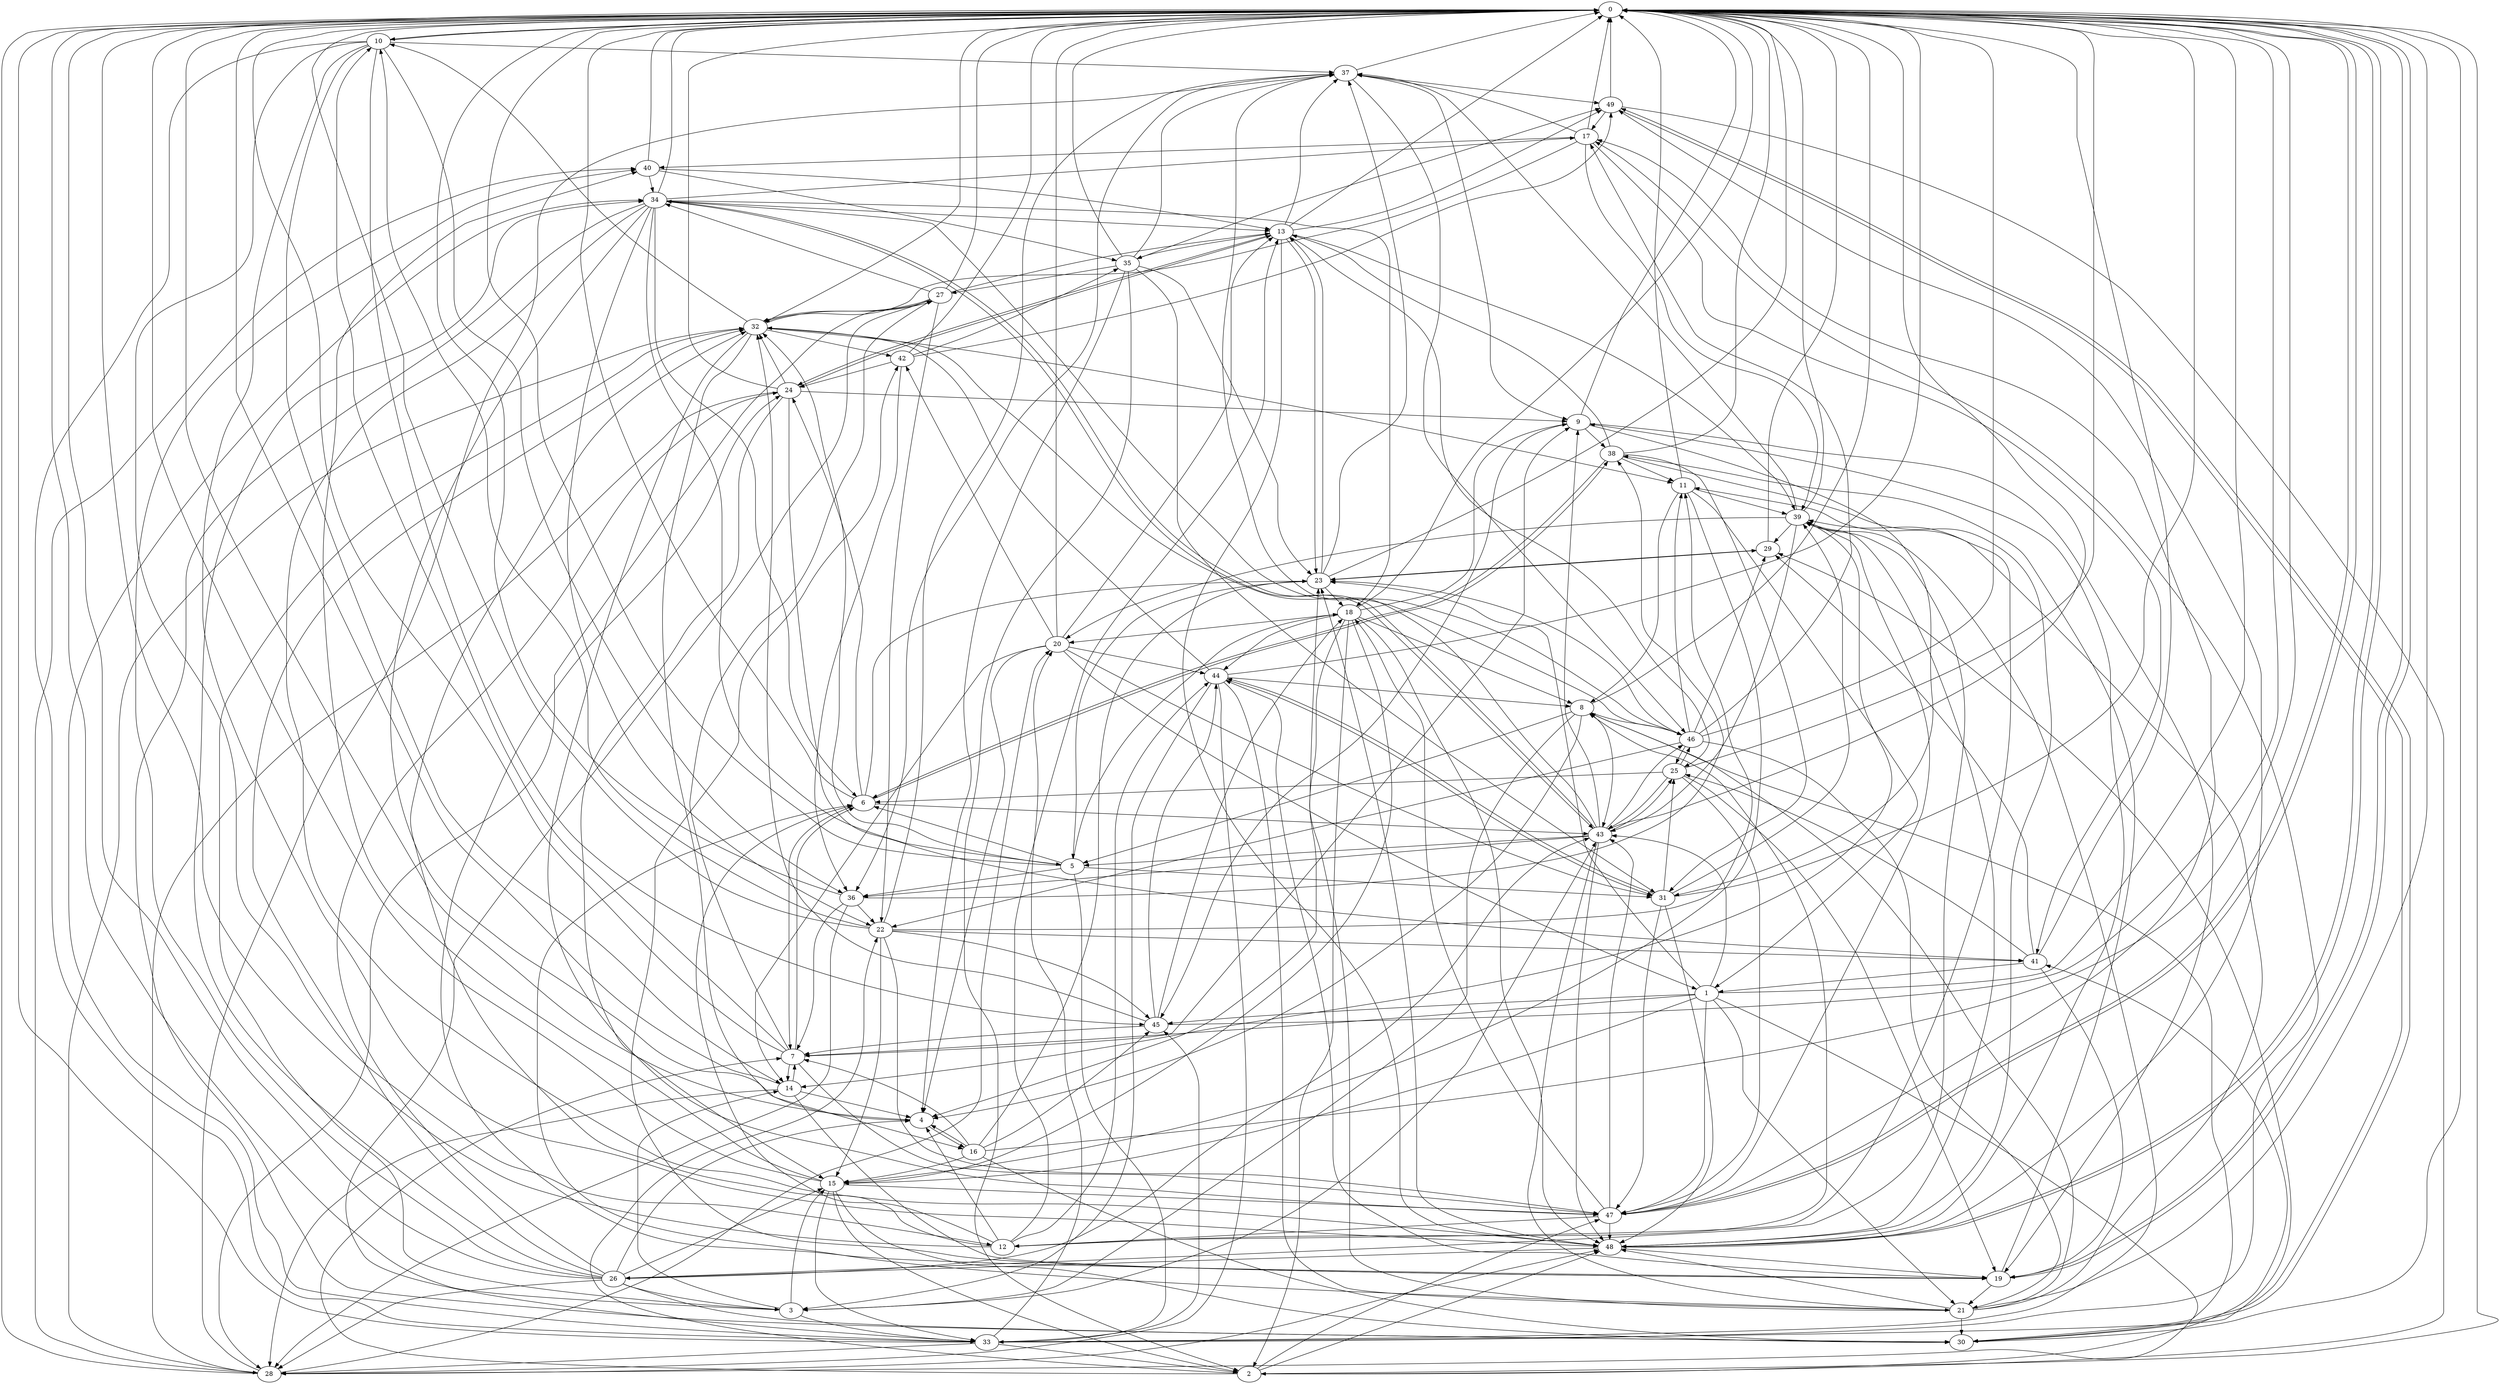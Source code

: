 strict digraph "" {
	0	 [component_delay=3];
	10	 [component_delay=3];
	0 -> 10	 [wire_delay=1];
	19	 [component_delay=3];
	0 -> 19	 [wire_delay=1];
	47	 [component_delay=3];
	0 -> 47	 [wire_delay=1];
	48	 [component_delay=3];
	0 -> 48	 [wire_delay=1];
	1	 [component_delay=3];
	1 -> 0	 [wire_delay=1];
	7	 [component_delay=3];
	1 -> 7	 [wire_delay=1];
	15	 [component_delay=3];
	1 -> 15	 [wire_delay=1];
	21	 [component_delay=3];
	1 -> 21	 [wire_delay=1];
	23	 [component_delay=3];
	1 -> 23	 [wire_delay=1];
	28	 [component_delay=3];
	1 -> 28	 [wire_delay=1];
	43	 [component_delay=3];
	1 -> 43	 [wire_delay=1];
	45	 [component_delay=3];
	1 -> 45	 [wire_delay=1];
	1 -> 47	 [wire_delay=1];
	2	 [component_delay=3];
	2 -> 0	 [wire_delay=1];
	2 -> 7	 [wire_delay=1];
	22	 [component_delay=3];
	2 -> 22	 [wire_delay=1];
	41	 [component_delay=3];
	2 -> 41	 [wire_delay=1];
	2 -> 47	 [wire_delay=1];
	2 -> 48	 [wire_delay=1];
	3	 [component_delay=3];
	3 -> 0	 [wire_delay=1];
	14	 [component_delay=3];
	3 -> 14	 [wire_delay=1];
	3 -> 15	 [wire_delay=1];
	33	 [component_delay=3];
	3 -> 33	 [wire_delay=1];
	3 -> 43	 [wire_delay=1];
	4	 [component_delay=3];
	4 -> 0	 [wire_delay=1];
	16	 [component_delay=3];
	4 -> 16	 [wire_delay=1];
	5	 [component_delay=3];
	5 -> 0	 [wire_delay=1];
	6	 [component_delay=3];
	5 -> 6	 [wire_delay=1];
	18	 [component_delay=3];
	5 -> 18	 [wire_delay=1];
	31	 [component_delay=3];
	5 -> 31	 [wire_delay=1];
	32	 [component_delay=3];
	5 -> 32	 [wire_delay=1];
	5 -> 33	 [wire_delay=1];
	36	 [component_delay=3];
	5 -> 36	 [wire_delay=1];
	6 -> 0	 [wire_delay=1];
	6 -> 7	 [wire_delay=1];
	6 -> 23	 [wire_delay=1];
	24	 [component_delay=3];
	6 -> 24	 [wire_delay=1];
	38	 [component_delay=3];
	6 -> 38	 [wire_delay=1];
	6 -> 43	 [wire_delay=1];
	7 -> 0	 [wire_delay=1];
	7 -> 6	 [wire_delay=1];
	9	 [component_delay=3];
	7 -> 9	 [wire_delay=1];
	7 -> 10	 [wire_delay=1];
	7 -> 14	 [wire_delay=1];
	27	 [component_delay=3];
	7 -> 27	 [wire_delay=1];
	7 -> 47	 [wire_delay=1];
	8	 [component_delay=3];
	8 -> 0	 [wire_delay=1];
	8 -> 3	 [wire_delay=1];
	8 -> 4	 [wire_delay=1];
	8 -> 5	 [wire_delay=1];
	30	 [component_delay=3];
	8 -> 30	 [wire_delay=1];
	8 -> 43	 [wire_delay=1];
	46	 [component_delay=3];
	8 -> 46	 [wire_delay=1];
	9 -> 0	 [wire_delay=1];
	9 -> 19	 [wire_delay=1];
	9 -> 31	 [wire_delay=1];
	9 -> 38	 [wire_delay=1];
	9 -> 45	 [wire_delay=1];
	10 -> 0	 [wire_delay=1];
	12	 [component_delay=3];
	10 -> 12	 [wire_delay=1];
	10 -> 14	 [wire_delay=1];
	10 -> 33	 [wire_delay=1];
	10 -> 36	 [wire_delay=1];
	37	 [component_delay=3];
	10 -> 37	 [wire_delay=1];
	10 -> 45	 [wire_delay=1];
	10 -> 48	 [wire_delay=1];
	11	 [component_delay=3];
	11 -> 0	 [wire_delay=1];
	11 -> 1	 [wire_delay=1];
	11 -> 8	 [wire_delay=1];
	11 -> 15	 [wire_delay=1];
	39	 [component_delay=3];
	11 -> 39	 [wire_delay=1];
	12 -> 0	 [wire_delay=1];
	12 -> 4	 [wire_delay=1];
	12 -> 6	 [wire_delay=1];
	12 -> 8	 [wire_delay=1];
	12 -> 11	 [wire_delay=1];
	13	 [component_delay=3];
	12 -> 13	 [wire_delay=1];
	12 -> 32	 [wire_delay=1];
	44	 [component_delay=3];
	12 -> 44	 [wire_delay=1];
	13 -> 0	 [wire_delay=1];
	13 -> 23	 [wire_delay=1];
	13 -> 24	 [wire_delay=1];
	25	 [component_delay=3];
	13 -> 25	 [wire_delay=1];
	35	 [component_delay=3];
	13 -> 35	 [wire_delay=1];
	13 -> 37	 [wire_delay=1];
	13 -> 39	 [wire_delay=1];
	13 -> 48	 [wire_delay=1];
	49	 [component_delay=3];
	13 -> 49	 [wire_delay=1];
	14 -> 0	 [wire_delay=1];
	14 -> 4	 [wire_delay=1];
	14 -> 7	 [wire_delay=1];
	14 -> 19	 [wire_delay=1];
	14 -> 28	 [wire_delay=1];
	15 -> 0	 [wire_delay=1];
	15 -> 2	 [wire_delay=1];
	15 -> 30	 [wire_delay=1];
	15 -> 33	 [wire_delay=1];
	40	 [component_delay=3];
	15 -> 40	 [wire_delay=1];
	15 -> 47	 [wire_delay=1];
	16 -> 0	 [wire_delay=1];
	16 -> 4	 [wire_delay=1];
	16 -> 7	 [wire_delay=1];
	16 -> 15	 [wire_delay=1];
	16 -> 23	 [wire_delay=1];
	16 -> 30	 [wire_delay=1];
	16 -> 45	 [wire_delay=1];
	17	 [component_delay=3];
	17 -> 0	 [wire_delay=1];
	17 -> 32	 [wire_delay=1];
	17 -> 37	 [wire_delay=1];
	17 -> 39	 [wire_delay=1];
	17 -> 40	 [wire_delay=1];
	17 -> 41	 [wire_delay=1];
	18 -> 0	 [wire_delay=1];
	18 -> 2	 [wire_delay=1];
	18 -> 4	 [wire_delay=1];
	18 -> 8	 [wire_delay=1];
	18 -> 9	 [wire_delay=1];
	18 -> 15	 [wire_delay=1];
	20	 [component_delay=3];
	18 -> 20	 [wire_delay=1];
	18 -> 44	 [wire_delay=1];
	18 -> 48	 [wire_delay=1];
	19 -> 0	 [wire_delay=1];
	19 -> 21	 [wire_delay=1];
	19 -> 24	 [wire_delay=1];
	19 -> 38	 [wire_delay=1];
	42	 [component_delay=3];
	19 -> 42	 [wire_delay=1];
	19 -> 44	 [wire_delay=1];
	20 -> 0	 [wire_delay=1];
	20 -> 1	 [wire_delay=1];
	20 -> 4	 [wire_delay=1];
	20 -> 13	 [wire_delay=1];
	20 -> 14	 [wire_delay=1];
	20 -> 31	 [wire_delay=1];
	20 -> 42	 [wire_delay=1];
	20 -> 44	 [wire_delay=1];
	21 -> 0	 [wire_delay=1];
	21 -> 6	 [wire_delay=1];
	21 -> 8	 [wire_delay=1];
	21 -> 23	 [wire_delay=1];
	21 -> 30	 [wire_delay=1];
	21 -> 39	 [wire_delay=1];
	21 -> 48	 [wire_delay=1];
	22 -> 0	 [wire_delay=1];
	22 -> 10	 [wire_delay=1];
	22 -> 11	 [wire_delay=1];
	22 -> 15	 [wire_delay=1];
	22 -> 37	 [wire_delay=1];
	22 -> 41	 [wire_delay=1];
	22 -> 45	 [wire_delay=1];
	22 -> 47	 [wire_delay=1];
	23 -> 0	 [wire_delay=1];
	23 -> 5	 [wire_delay=1];
	23 -> 13	 [wire_delay=1];
	23 -> 18	 [wire_delay=1];
	29	 [component_delay=3];
	23 -> 29	 [wire_delay=1];
	23 -> 37	 [wire_delay=1];
	24 -> 0	 [wire_delay=1];
	24 -> 9	 [wire_delay=1];
	24 -> 13	 [wire_delay=1];
	24 -> 15	 [wire_delay=1];
	24 -> 28	 [wire_delay=1];
	24 -> 32	 [wire_delay=1];
	24 -> 41	 [wire_delay=1];
	25 -> 0	 [wire_delay=1];
	25 -> 6	 [wire_delay=1];
	25 -> 19	 [wire_delay=1];
	25 -> 43	 [wire_delay=1];
	25 -> 46	 [wire_delay=1];
	25 -> 47	 [wire_delay=1];
	26	 [component_delay=3];
	26 -> 0	 [wire_delay=1];
	26 -> 3	 [wire_delay=1];
	26 -> 4	 [wire_delay=1];
	26 -> 15	 [wire_delay=1];
	26 -> 24	 [wire_delay=1];
	26 -> 28	 [wire_delay=1];
	26 -> 30	 [wire_delay=1];
	26 -> 32	 [wire_delay=1];
	34	 [component_delay=3];
	26 -> 34	 [wire_delay=1];
	26 -> 39	 [wire_delay=1];
	26 -> 40	 [wire_delay=1];
	26 -> 43	 [wire_delay=1];
	27 -> 0	 [wire_delay=1];
	27 -> 13	 [wire_delay=1];
	27 -> 22	 [wire_delay=1];
	27 -> 28	 [wire_delay=1];
	27 -> 32	 [wire_delay=1];
	27 -> 33	 [wire_delay=1];
	27 -> 34	 [wire_delay=1];
	28 -> 0	 [wire_delay=1];
	28 -> 20	 [wire_delay=1];
	28 -> 32	 [wire_delay=1];
	28 -> 37	 [wire_delay=1];
	28 -> 40	 [wire_delay=1];
	28 -> 48	 [wire_delay=1];
	29 -> 0	 [wire_delay=1];
	29 -> 23	 [wire_delay=1];
	30 -> 0	 [wire_delay=1];
	30 -> 49	 [wire_delay=1];
	31 -> 0	 [wire_delay=1];
	31 -> 25	 [wire_delay=1];
	31 -> 39	 [wire_delay=1];
	31 -> 44	 [wire_delay=1];
	31 -> 47	 [wire_delay=1];
	31 -> 48	 [wire_delay=1];
	32 -> 0	 [wire_delay=1];
	32 -> 3	 [wire_delay=1];
	32 -> 10	 [wire_delay=1];
	32 -> 11	 [wire_delay=1];
	32 -> 16	 [wire_delay=1];
	32 -> 27	 [wire_delay=1];
	32 -> 42	 [wire_delay=1];
	32 -> 46	 [wire_delay=1];
	32 -> 47	 [wire_delay=1];
	33 -> 0	 [wire_delay=1];
	33 -> 2	 [wire_delay=1];
	33 -> 17	 [wire_delay=1];
	33 -> 20	 [wire_delay=1];
	33 -> 28	 [wire_delay=1];
	33 -> 29	 [wire_delay=1];
	33 -> 34	 [wire_delay=1];
	33 -> 45	 [wire_delay=1];
	34 -> 0	 [wire_delay=1];
	34 -> 4	 [wire_delay=1];
	34 -> 5	 [wire_delay=1];
	34 -> 6	 [wire_delay=1];
	34 -> 13	 [wire_delay=1];
	34 -> 17	 [wire_delay=1];
	34 -> 18	 [wire_delay=1];
	34 -> 22	 [wire_delay=1];
	34 -> 30	 [wire_delay=1];
	34 -> 43	 [wire_delay=1];
	34 -> 48	 [wire_delay=1];
	35 -> 0	 [wire_delay=1];
	35 -> 2	 [wire_delay=1];
	35 -> 4	 [wire_delay=1];
	35 -> 23	 [wire_delay=1];
	35 -> 27	 [wire_delay=1];
	35 -> 31	 [wire_delay=1];
	35 -> 37	 [wire_delay=1];
	35 -> 49	 [wire_delay=1];
	36 -> 0	 [wire_delay=1];
	36 -> 7	 [wire_delay=1];
	36 -> 22	 [wire_delay=1];
	36 -> 28	 [wire_delay=1];
	36 -> 38	 [wire_delay=1];
	37 -> 0	 [wire_delay=1];
	37 -> 9	 [wire_delay=1];
	37 -> 36	 [wire_delay=1];
	37 -> 46	 [wire_delay=1];
	37 -> 49	 [wire_delay=1];
	38 -> 0	 [wire_delay=1];
	38 -> 6	 [wire_delay=1];
	38 -> 11	 [wire_delay=1];
	38 -> 13	 [wire_delay=1];
	38 -> 31	 [wire_delay=1];
	38 -> 48	 [wire_delay=1];
	39 -> 0	 [wire_delay=1];
	39 -> 14	 [wire_delay=1];
	39 -> 20	 [wire_delay=1];
	39 -> 29	 [wire_delay=1];
	39 -> 33	 [wire_delay=1];
	39 -> 37	 [wire_delay=1];
	39 -> 43	 [wire_delay=1];
	40 -> 0	 [wire_delay=1];
	40 -> 13	 [wire_delay=1];
	40 -> 34	 [wire_delay=1];
	40 -> 35	 [wire_delay=1];
	41 -> 0	 [wire_delay=1];
	41 -> 1	 [wire_delay=1];
	41 -> 19	 [wire_delay=1];
	41 -> 25	 [wire_delay=1];
	41 -> 29	 [wire_delay=1];
	42 -> 0	 [wire_delay=1];
	42 -> 24	 [wire_delay=1];
	42 -> 35	 [wire_delay=1];
	42 -> 36	 [wire_delay=1];
	42 -> 49	 [wire_delay=1];
	43 -> 0	 [wire_delay=1];
	43 -> 5	 [wire_delay=1];
	43 -> 9	 [wire_delay=1];
	43 -> 21	 [wire_delay=1];
	43 -> 25	 [wire_delay=1];
	43 -> 34	 [wire_delay=1];
	43 -> 36	 [wire_delay=1];
	43 -> 37	 [wire_delay=1];
	43 -> 46	 [wire_delay=1];
	43 -> 48	 [wire_delay=1];
	44 -> 0	 [wire_delay=1];
	44 -> 3	 [wire_delay=1];
	44 -> 8	 [wire_delay=1];
	44 -> 21	 [wire_delay=1];
	44 -> 28	 [wire_delay=1];
	44 -> 31	 [wire_delay=1];
	44 -> 32	 [wire_delay=1];
	45 -> 0	 [wire_delay=1];
	45 -> 7	 [wire_delay=1];
	45 -> 18	 [wire_delay=1];
	45 -> 32	 [wire_delay=1];
	45 -> 44	 [wire_delay=1];
	46 -> 0	 [wire_delay=1];
	46 -> 11	 [wire_delay=1];
	46 -> 17	 [wire_delay=1];
	46 -> 21	 [wire_delay=1];
	46 -> 22	 [wire_delay=1];
	46 -> 23	 [wire_delay=1];
	46 -> 25	 [wire_delay=1];
	46 -> 29	 [wire_delay=1];
	46 -> 34	 [wire_delay=1];
	47 -> 0	 [wire_delay=1];
	47 -> 12	 [wire_delay=1];
	47 -> 17	 [wire_delay=1];
	47 -> 18	 [wire_delay=1];
	47 -> 39	 [wire_delay=1];
	47 -> 43	 [wire_delay=1];
	47 -> 48	 [wire_delay=1];
	48 -> 0	 [wire_delay=1];
	48 -> 9	 [wire_delay=1];
	48 -> 19	 [wire_delay=1];
	48 -> 23	 [wire_delay=1];
	48 -> 26	 [wire_delay=1];
	48 -> 39	 [wire_delay=1];
	48 -> 49	 [wire_delay=1];
	49 -> 0	 [wire_delay=1];
	49 -> 2	 [wire_delay=1];
	49 -> 17	 [wire_delay=1];
	49 -> 30	 [wire_delay=1];
}
